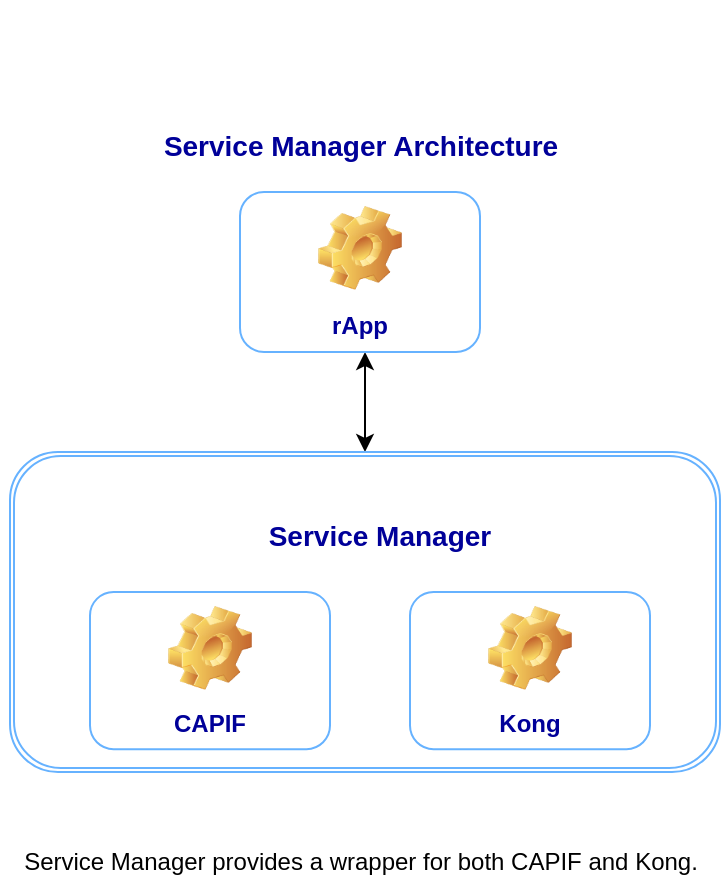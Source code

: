 <mxfile version="24.3.1" type="device">
  <diagram name="Page-1" id="6EpfV0Nni3wadXMd9tVg">
    <mxGraphModel dx="1434" dy="746" grid="1" gridSize="10" guides="1" tooltips="1" connect="1" arrows="1" fold="1" page="1" pageScale="1" pageWidth="827" pageHeight="1169" math="0" shadow="0">
      <root>
        <mxCell id="0" />
        <mxCell id="1" parent="0" />
        <mxCell id="-lo_HTECnEFB_BLqz9s1-24" value="&lt;h1&gt;&lt;font color=&quot;#000099&quot; style=&quot;font-size: 14px;&quot;&gt;Service Manager Architecture&lt;/font&gt;&lt;/h1&gt;" style="text;strokeColor=none;fillColor=none;html=1;fontSize=24;fontStyle=1;verticalAlign=middle;align=center;" parent="1" vertex="1">
          <mxGeometry x="264" y="110" width="360" height="50" as="geometry" />
        </mxCell>
        <mxCell id="-lo_HTECnEFB_BLqz9s1-30" value="" style="endArrow=classic;startArrow=classic;html=1;rounded=0;entryX=0.5;entryY=1;entryDx=0;entryDy=0;exitX=0.5;exitY=0;exitDx=0;exitDy=0;" parent="1" source="-lo_HTECnEFB_BLqz9s1-12" edge="1">
          <mxGeometry width="50" height="50" relative="1" as="geometry">
            <mxPoint x="450" y="290" as="sourcePoint" />
            <mxPoint x="446.5" y="250" as="targetPoint" />
          </mxGeometry>
        </mxCell>
        <mxCell id="-lo_HTECnEFB_BLqz9s1-34" value="&lt;font color=&quot;#000099&quot;&gt;rApp&lt;/font&gt;" style="label;whiteSpace=wrap;html=1;align=center;verticalAlign=bottom;spacingLeft=0;spacingBottom=4;imageAlign=center;imageVerticalAlign=top;image=img/clipart/Gear_128x128.png;strokeColor=#66B2FF;" parent="1" vertex="1">
          <mxGeometry x="384" y="170" width="120" height="80" as="geometry" />
        </mxCell>
        <mxCell id="-lo_HTECnEFB_BLqz9s1-18" value="" style="group" parent="1" vertex="1" connectable="0">
          <mxGeometry x="269" y="300" width="355" height="160" as="geometry" />
        </mxCell>
        <mxCell id="-lo_HTECnEFB_BLqz9s1-12" value="" style="shape=ext;double=1;rounded=1;whiteSpace=wrap;html=1;strokeColor=#66B2FF;align=center;" parent="-lo_HTECnEFB_BLqz9s1-18" vertex="1">
          <mxGeometry width="355" height="160" as="geometry" />
        </mxCell>
        <mxCell id="-lo_HTECnEFB_BLqz9s1-13" value="&lt;font color=&quot;#000099&quot;&gt;CAPIF&lt;/font&gt;" style="label;whiteSpace=wrap;html=1;align=center;verticalAlign=bottom;spacingLeft=0;spacingBottom=4;imageAlign=center;imageVerticalAlign=top;image=img/clipart/Gear_128x128.png;strokeColor=#66B2FF;" parent="-lo_HTECnEFB_BLqz9s1-18" vertex="1">
          <mxGeometry x="40" y="70" width="120" height="78.57" as="geometry" />
        </mxCell>
        <mxCell id="-lo_HTECnEFB_BLqz9s1-14" value="&lt;font color=&quot;#000099&quot;&gt;Kong&lt;/font&gt;" style="label;whiteSpace=wrap;html=1;align=center;verticalAlign=bottom;spacingLeft=0;spacingBottom=4;imageAlign=center;imageVerticalAlign=top;image=img/clipart/Gear_128x128.png;strokeColor=#66B2FF;" parent="-lo_HTECnEFB_BLqz9s1-18" vertex="1">
          <mxGeometry x="200" y="70" width="120" height="78.57" as="geometry" />
        </mxCell>
        <mxCell id="-lo_HTECnEFB_BLqz9s1-15" style="edgeStyle=orthogonalEdgeStyle;rounded=0;orthogonalLoop=1;jettySize=auto;html=1;exitX=0.5;exitY=1;exitDx=0;exitDy=0;" parent="-lo_HTECnEFB_BLqz9s1-18" source="-lo_HTECnEFB_BLqz9s1-12" target="-lo_HTECnEFB_BLqz9s1-12" edge="1">
          <mxGeometry relative="1" as="geometry" />
        </mxCell>
        <mxCell id="-lo_HTECnEFB_BLqz9s1-40" value="&lt;font color=&quot;#000099&quot; style=&quot;font-size: 14px;&quot;&gt;&lt;b&gt;Service Manager&lt;/b&gt;&lt;/font&gt;" style="text;html=1;align=center;verticalAlign=middle;whiteSpace=wrap;rounded=0;" parent="-lo_HTECnEFB_BLqz9s1-18" vertex="1">
          <mxGeometry x="40" y="22.857" width="290" height="38.095" as="geometry" />
        </mxCell>
        <mxCell id="-lo_HTECnEFB_BLqz9s1-26" value="Service Manager provides a wrapper for both CAPIF and Kong." style="text;html=1;align=center;verticalAlign=middle;resizable=0;points=[];autosize=1;strokeColor=none;fillColor=none;" parent="1" vertex="1">
          <mxGeometry x="264" y="490" width="360" height="30" as="geometry" />
        </mxCell>
      </root>
    </mxGraphModel>
  </diagram>
</mxfile>
